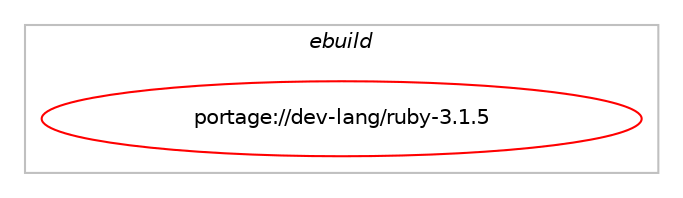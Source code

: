 digraph prolog {

# *************
# Graph options
# *************

newrank=true;
concentrate=true;
compound=true;
graph [rankdir=LR,fontname=Helvetica,fontsize=10,ranksep=1.5];#, ranksep=2.5, nodesep=0.2];
edge  [arrowhead=vee];
node  [fontname=Helvetica,fontsize=10];

# **********
# The ebuild
# **********

subgraph cluster_leftcol {
color=gray;
label=<<i>ebuild</i>>;
id [label="portage://dev-lang/ruby-3.1.5", color=red, width=4, href="../dev-lang/ruby-3.1.5.svg"];
}

# ****************
# The dependencies
# ****************

subgraph cluster_midcol {
color=gray;
label=<<i>dependencies</i>>;
subgraph cluster_compile {
fillcolor="#eeeeee";
style=filled;
label=<<i>compile</i>>;
# *** BEGIN UNKNOWN DEPENDENCY TYPE (TODO) ***
# id -> equal(use_conditional_group(positive,berkdb,portage://dev-lang/ruby-3.1.5,[package_dependency(portage://dev-lang/ruby-3.1.5,install,no,sys-libs,db,none,[,,],any_same_slot,[])]))
# *** END UNKNOWN DEPENDENCY TYPE (TODO) ***

# *** BEGIN UNKNOWN DEPENDENCY TYPE (TODO) ***
# id -> equal(use_conditional_group(positive,gdbm,portage://dev-lang/ruby-3.1.5,[package_dependency(portage://dev-lang/ruby-3.1.5,install,no,sys-libs,gdbm,none,[,,],any_same_slot,[])]))
# *** END UNKNOWN DEPENDENCY TYPE (TODO) ***

# *** BEGIN UNKNOWN DEPENDENCY TYPE (TODO) ***
# id -> equal(use_conditional_group(positive,jemalloc,portage://dev-lang/ruby-3.1.5,[package_dependency(portage://dev-lang/ruby-3.1.5,install,no,dev-libs,jemalloc,none,[,,],any_same_slot,[])]))
# *** END UNKNOWN DEPENDENCY TYPE (TODO) ***

# *** BEGIN UNKNOWN DEPENDENCY TYPE (TODO) ***
# id -> equal(use_conditional_group(positive,jit,portage://dev-lang/ruby-3.1.5,[any_of_group([package_dependency(portage://dev-lang/ruby-3.1.5,install,no,sys-devel,gcc,none,[,,],any_different_slot,[]),package_dependency(portage://dev-lang/ruby-3.1.5,install,no,sys-devel,clang,none,[,,],any_different_slot,[])])]))
# *** END UNKNOWN DEPENDENCY TYPE (TODO) ***

# *** BEGIN UNKNOWN DEPENDENCY TYPE (TODO) ***
# id -> equal(use_conditional_group(positive,socks5,portage://dev-lang/ruby-3.1.5,[package_dependency(portage://dev-lang/ruby-3.1.5,install,no,net-proxy,dante,greaterequal,[1.1.13,,,1.1.13],[],[])]))
# *** END UNKNOWN DEPENDENCY TYPE (TODO) ***

# *** BEGIN UNKNOWN DEPENDENCY TYPE (TODO) ***
# id -> equal(use_conditional_group(positive,ssl,portage://dev-lang/ruby-3.1.5,[package_dependency(portage://dev-lang/ruby-3.1.5,install,no,dev-libs,openssl,none,[,,],[slot(0),equal],[])]))
# *** END UNKNOWN DEPENDENCY TYPE (TODO) ***

# *** BEGIN UNKNOWN DEPENDENCY TYPE (TODO) ***
# id -> equal(use_conditional_group(positive,systemtap,portage://dev-lang/ruby-3.1.5,[package_dependency(portage://dev-lang/ruby-3.1.5,install,no,dev-debug,systemtap,none,[,,],[],[])]))
# *** END UNKNOWN DEPENDENCY TYPE (TODO) ***

# *** BEGIN UNKNOWN DEPENDENCY TYPE (TODO) ***
# id -> equal(use_conditional_group(positive,tk,portage://dev-lang/ruby-3.1.5,[package_dependency(portage://dev-lang/ruby-3.1.5,install,no,dev-lang,tcl,none,[,,],[slot(0),equal],[use(enable(threads),none)]),package_dependency(portage://dev-lang/ruby-3.1.5,install,no,dev-lang,tk,none,[,,],[slot(0),equal],[use(enable(threads),none)])]))
# *** END UNKNOWN DEPENDENCY TYPE (TODO) ***

# *** BEGIN UNKNOWN DEPENDENCY TYPE (TODO) ***
# id -> equal(use_conditional_group(positive,valgrind,portage://dev-lang/ruby-3.1.5,[package_dependency(portage://dev-lang/ruby-3.1.5,install,no,dev-debug,valgrind,none,[,,],[],[])]))
# *** END UNKNOWN DEPENDENCY TYPE (TODO) ***

# *** BEGIN UNKNOWN DEPENDENCY TYPE (TODO) ***
# id -> equal(package_dependency(portage://dev-lang/ruby-3.1.5,install,no,app-eselect,eselect-ruby,greaterequal,[20231008,,,20231008],[],[]))
# *** END UNKNOWN DEPENDENCY TYPE (TODO) ***

# *** BEGIN UNKNOWN DEPENDENCY TYPE (TODO) ***
# id -> equal(package_dependency(portage://dev-lang/ruby-3.1.5,install,no,dev-libs,libffi,none,[,,],any_same_slot,[]))
# *** END UNKNOWN DEPENDENCY TYPE (TODO) ***

# *** BEGIN UNKNOWN DEPENDENCY TYPE (TODO) ***
# id -> equal(package_dependency(portage://dev-lang/ruby-3.1.5,install,no,dev-libs,libyaml,none,[,,],[],[]))
# *** END UNKNOWN DEPENDENCY TYPE (TODO) ***

# *** BEGIN UNKNOWN DEPENDENCY TYPE (TODO) ***
# id -> equal(package_dependency(portage://dev-lang/ruby-3.1.5,install,no,sys-libs,readline,none,[,,],[slot(0),equal],[]))
# *** END UNKNOWN DEPENDENCY TYPE (TODO) ***

# *** BEGIN UNKNOWN DEPENDENCY TYPE (TODO) ***
# id -> equal(package_dependency(portage://dev-lang/ruby-3.1.5,install,no,sys-libs,zlib,none,[,,],[],[]))
# *** END UNKNOWN DEPENDENCY TYPE (TODO) ***

# *** BEGIN UNKNOWN DEPENDENCY TYPE (TODO) ***
# id -> equal(package_dependency(portage://dev-lang/ruby-3.1.5,install,no,virtual,libcrypt,none,[,,],any_same_slot,[]))
# *** END UNKNOWN DEPENDENCY TYPE (TODO) ***

}
subgraph cluster_compileandrun {
fillcolor="#eeeeee";
style=filled;
label=<<i>compile and run</i>>;
}
subgraph cluster_run {
fillcolor="#eeeeee";
style=filled;
label=<<i>run</i>>;
# *** BEGIN UNKNOWN DEPENDENCY TYPE (TODO) ***
# id -> equal(use_conditional_group(positive,berkdb,portage://dev-lang/ruby-3.1.5,[package_dependency(portage://dev-lang/ruby-3.1.5,run,no,sys-libs,db,none,[,,],any_same_slot,[])]))
# *** END UNKNOWN DEPENDENCY TYPE (TODO) ***

# *** BEGIN UNKNOWN DEPENDENCY TYPE (TODO) ***
# id -> equal(use_conditional_group(positive,gdbm,portage://dev-lang/ruby-3.1.5,[package_dependency(portage://dev-lang/ruby-3.1.5,run,no,sys-libs,gdbm,none,[,,],any_same_slot,[])]))
# *** END UNKNOWN DEPENDENCY TYPE (TODO) ***

# *** BEGIN UNKNOWN DEPENDENCY TYPE (TODO) ***
# id -> equal(use_conditional_group(positive,jemalloc,portage://dev-lang/ruby-3.1.5,[package_dependency(portage://dev-lang/ruby-3.1.5,run,no,dev-libs,jemalloc,none,[,,],any_same_slot,[])]))
# *** END UNKNOWN DEPENDENCY TYPE (TODO) ***

# *** BEGIN UNKNOWN DEPENDENCY TYPE (TODO) ***
# id -> equal(use_conditional_group(positive,jit,portage://dev-lang/ruby-3.1.5,[any_of_group([package_dependency(portage://dev-lang/ruby-3.1.5,run,no,sys-devel,gcc,none,[,,],any_different_slot,[]),package_dependency(portage://dev-lang/ruby-3.1.5,run,no,sys-devel,clang,none,[,,],any_different_slot,[])])]))
# *** END UNKNOWN DEPENDENCY TYPE (TODO) ***

# *** BEGIN UNKNOWN DEPENDENCY TYPE (TODO) ***
# id -> equal(use_conditional_group(positive,socks5,portage://dev-lang/ruby-3.1.5,[package_dependency(portage://dev-lang/ruby-3.1.5,run,no,net-proxy,dante,greaterequal,[1.1.13,,,1.1.13],[],[])]))
# *** END UNKNOWN DEPENDENCY TYPE (TODO) ***

# *** BEGIN UNKNOWN DEPENDENCY TYPE (TODO) ***
# id -> equal(use_conditional_group(positive,ssl,portage://dev-lang/ruby-3.1.5,[package_dependency(portage://dev-lang/ruby-3.1.5,run,no,dev-libs,openssl,none,[,,],[slot(0),equal],[])]))
# *** END UNKNOWN DEPENDENCY TYPE (TODO) ***

# *** BEGIN UNKNOWN DEPENDENCY TYPE (TODO) ***
# id -> equal(use_conditional_group(positive,systemtap,portage://dev-lang/ruby-3.1.5,[package_dependency(portage://dev-lang/ruby-3.1.5,run,no,dev-debug,systemtap,none,[,,],[],[])]))
# *** END UNKNOWN DEPENDENCY TYPE (TODO) ***

# *** BEGIN UNKNOWN DEPENDENCY TYPE (TODO) ***
# id -> equal(use_conditional_group(positive,tk,portage://dev-lang/ruby-3.1.5,[package_dependency(portage://dev-lang/ruby-3.1.5,run,no,dev-lang,tcl,none,[,,],[slot(0),equal],[use(enable(threads),none)]),package_dependency(portage://dev-lang/ruby-3.1.5,run,no,dev-lang,tk,none,[,,],[slot(0),equal],[use(enable(threads),none)])]))
# *** END UNKNOWN DEPENDENCY TYPE (TODO) ***

# *** BEGIN UNKNOWN DEPENDENCY TYPE (TODO) ***
# id -> equal(package_dependency(portage://dev-lang/ruby-3.1.5,run,no,app-eselect,eselect-ruby,greaterequal,[20231008,,,20231008],[],[]))
# *** END UNKNOWN DEPENDENCY TYPE (TODO) ***

# *** BEGIN UNKNOWN DEPENDENCY TYPE (TODO) ***
# id -> equal(package_dependency(portage://dev-lang/ruby-3.1.5,run,no,dev-libs,libffi,none,[,,],any_same_slot,[]))
# *** END UNKNOWN DEPENDENCY TYPE (TODO) ***

# *** BEGIN UNKNOWN DEPENDENCY TYPE (TODO) ***
# id -> equal(package_dependency(portage://dev-lang/ruby-3.1.5,run,no,dev-libs,libyaml,none,[,,],[],[]))
# *** END UNKNOWN DEPENDENCY TYPE (TODO) ***

# *** BEGIN UNKNOWN DEPENDENCY TYPE (TODO) ***
# id -> equal(package_dependency(portage://dev-lang/ruby-3.1.5,run,no,sys-libs,readline,none,[,,],[slot(0),equal],[]))
# *** END UNKNOWN DEPENDENCY TYPE (TODO) ***

# *** BEGIN UNKNOWN DEPENDENCY TYPE (TODO) ***
# id -> equal(package_dependency(portage://dev-lang/ruby-3.1.5,run,no,sys-libs,zlib,none,[,,],[],[]))
# *** END UNKNOWN DEPENDENCY TYPE (TODO) ***

# *** BEGIN UNKNOWN DEPENDENCY TYPE (TODO) ***
# id -> equal(package_dependency(portage://dev-lang/ruby-3.1.5,run,no,virtual,libcrypt,none,[,,],any_same_slot,[]))
# *** END UNKNOWN DEPENDENCY TYPE (TODO) ***

}
}

# **************
# The candidates
# **************

subgraph cluster_choices {
rank=same;
color=gray;
label=<<i>candidates</i>>;

}

}
